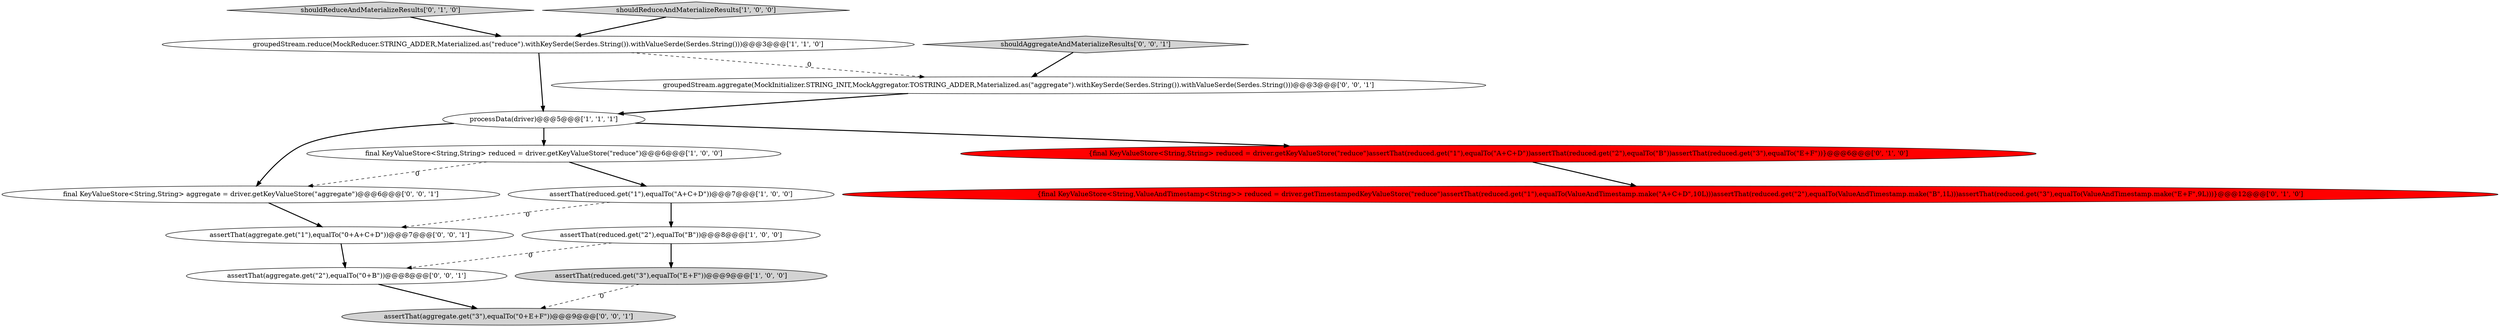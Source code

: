 digraph {
14 [style = filled, label = "assertThat(aggregate.get(\"3\"),equalTo(\"0+E+F\"))@@@9@@@['0', '0', '1']", fillcolor = lightgray, shape = ellipse image = "AAA0AAABBB3BBB"];
0 [style = filled, label = "processData(driver)@@@5@@@['1', '1', '1']", fillcolor = white, shape = ellipse image = "AAA0AAABBB1BBB"];
10 [style = filled, label = "assertThat(aggregate.get(\"2\"),equalTo(\"0+B\"))@@@8@@@['0', '0', '1']", fillcolor = white, shape = ellipse image = "AAA0AAABBB3BBB"];
7 [style = filled, label = "{final KeyValueStore<String,ValueAndTimestamp<String>> reduced = driver.getTimestampedKeyValueStore(\"reduce\")assertThat(reduced.get(\"1\"),equalTo(ValueAndTimestamp.make(\"A+C+D\",10L)))assertThat(reduced.get(\"2\"),equalTo(ValueAndTimestamp.make(\"B\",1L)))assertThat(reduced.get(\"3\"),equalTo(ValueAndTimestamp.make(\"E+F\",9L)))}@@@12@@@['0', '1', '0']", fillcolor = red, shape = ellipse image = "AAA1AAABBB2BBB"];
12 [style = filled, label = "assertThat(aggregate.get(\"1\"),equalTo(\"0+A+C+D\"))@@@7@@@['0', '0', '1']", fillcolor = white, shape = ellipse image = "AAA0AAABBB3BBB"];
13 [style = filled, label = "final KeyValueStore<String,String> aggregate = driver.getKeyValueStore(\"aggregate\")@@@6@@@['0', '0', '1']", fillcolor = white, shape = ellipse image = "AAA0AAABBB3BBB"];
15 [style = filled, label = "groupedStream.aggregate(MockInitializer.STRING_INIT,MockAggregator.TOSTRING_ADDER,Materialized.as(\"aggregate\").withKeySerde(Serdes.String()).withValueSerde(Serdes.String()))@@@3@@@['0', '0', '1']", fillcolor = white, shape = ellipse image = "AAA0AAABBB3BBB"];
1 [style = filled, label = "assertThat(reduced.get(\"1\"),equalTo(\"A+C+D\"))@@@7@@@['1', '0', '0']", fillcolor = white, shape = ellipse image = "AAA0AAABBB1BBB"];
2 [style = filled, label = "assertThat(reduced.get(\"2\"),equalTo(\"B\"))@@@8@@@['1', '0', '0']", fillcolor = white, shape = ellipse image = "AAA0AAABBB1BBB"];
9 [style = filled, label = "shouldReduceAndMaterializeResults['0', '1', '0']", fillcolor = lightgray, shape = diamond image = "AAA0AAABBB2BBB"];
4 [style = filled, label = "shouldReduceAndMaterializeResults['1', '0', '0']", fillcolor = lightgray, shape = diamond image = "AAA0AAABBB1BBB"];
3 [style = filled, label = "assertThat(reduced.get(\"3\"),equalTo(\"E+F\"))@@@9@@@['1', '0', '0']", fillcolor = lightgray, shape = ellipse image = "AAA0AAABBB1BBB"];
6 [style = filled, label = "final KeyValueStore<String,String> reduced = driver.getKeyValueStore(\"reduce\")@@@6@@@['1', '0', '0']", fillcolor = white, shape = ellipse image = "AAA0AAABBB1BBB"];
5 [style = filled, label = "groupedStream.reduce(MockReducer.STRING_ADDER,Materialized.as(\"reduce\").withKeySerde(Serdes.String()).withValueSerde(Serdes.String()))@@@3@@@['1', '1', '0']", fillcolor = white, shape = ellipse image = "AAA0AAABBB1BBB"];
8 [style = filled, label = "{final KeyValueStore<String,String> reduced = driver.getKeyValueStore(\"reduce\")assertThat(reduced.get(\"1\"),equalTo(\"A+C+D\"))assertThat(reduced.get(\"2\"),equalTo(\"B\"))assertThat(reduced.get(\"3\"),equalTo(\"E+F\"))}@@@6@@@['0', '1', '0']", fillcolor = red, shape = ellipse image = "AAA1AAABBB2BBB"];
11 [style = filled, label = "shouldAggregateAndMaterializeResults['0', '0', '1']", fillcolor = lightgray, shape = diamond image = "AAA0AAABBB3BBB"];
8->7 [style = bold, label=""];
9->5 [style = bold, label=""];
6->1 [style = bold, label=""];
1->12 [style = dashed, label="0"];
2->10 [style = dashed, label="0"];
1->2 [style = bold, label=""];
12->10 [style = bold, label=""];
13->12 [style = bold, label=""];
6->13 [style = dashed, label="0"];
3->14 [style = dashed, label="0"];
0->13 [style = bold, label=""];
5->0 [style = bold, label=""];
5->15 [style = dashed, label="0"];
10->14 [style = bold, label=""];
0->6 [style = bold, label=""];
4->5 [style = bold, label=""];
15->0 [style = bold, label=""];
11->15 [style = bold, label=""];
2->3 [style = bold, label=""];
0->8 [style = bold, label=""];
}
